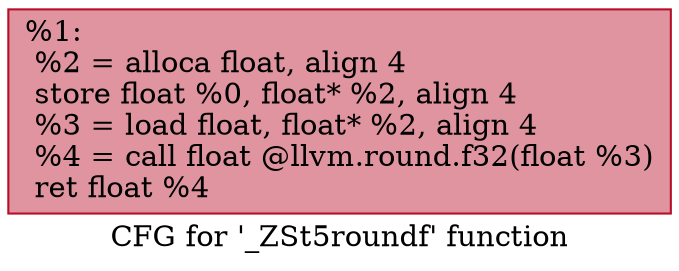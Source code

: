 digraph "CFG for '_ZSt5roundf' function" {
	label="CFG for '_ZSt5roundf' function";

	Node0x56348f2da4e0 [shape=record,color="#b70d28ff", style=filled, fillcolor="#b70d2870",label="{%1:\l  %2 = alloca float, align 4\l  store float %0, float* %2, align 4\l  %3 = load float, float* %2, align 4\l  %4 = call float @llvm.round.f32(float %3)\l  ret float %4\l}"];
}
